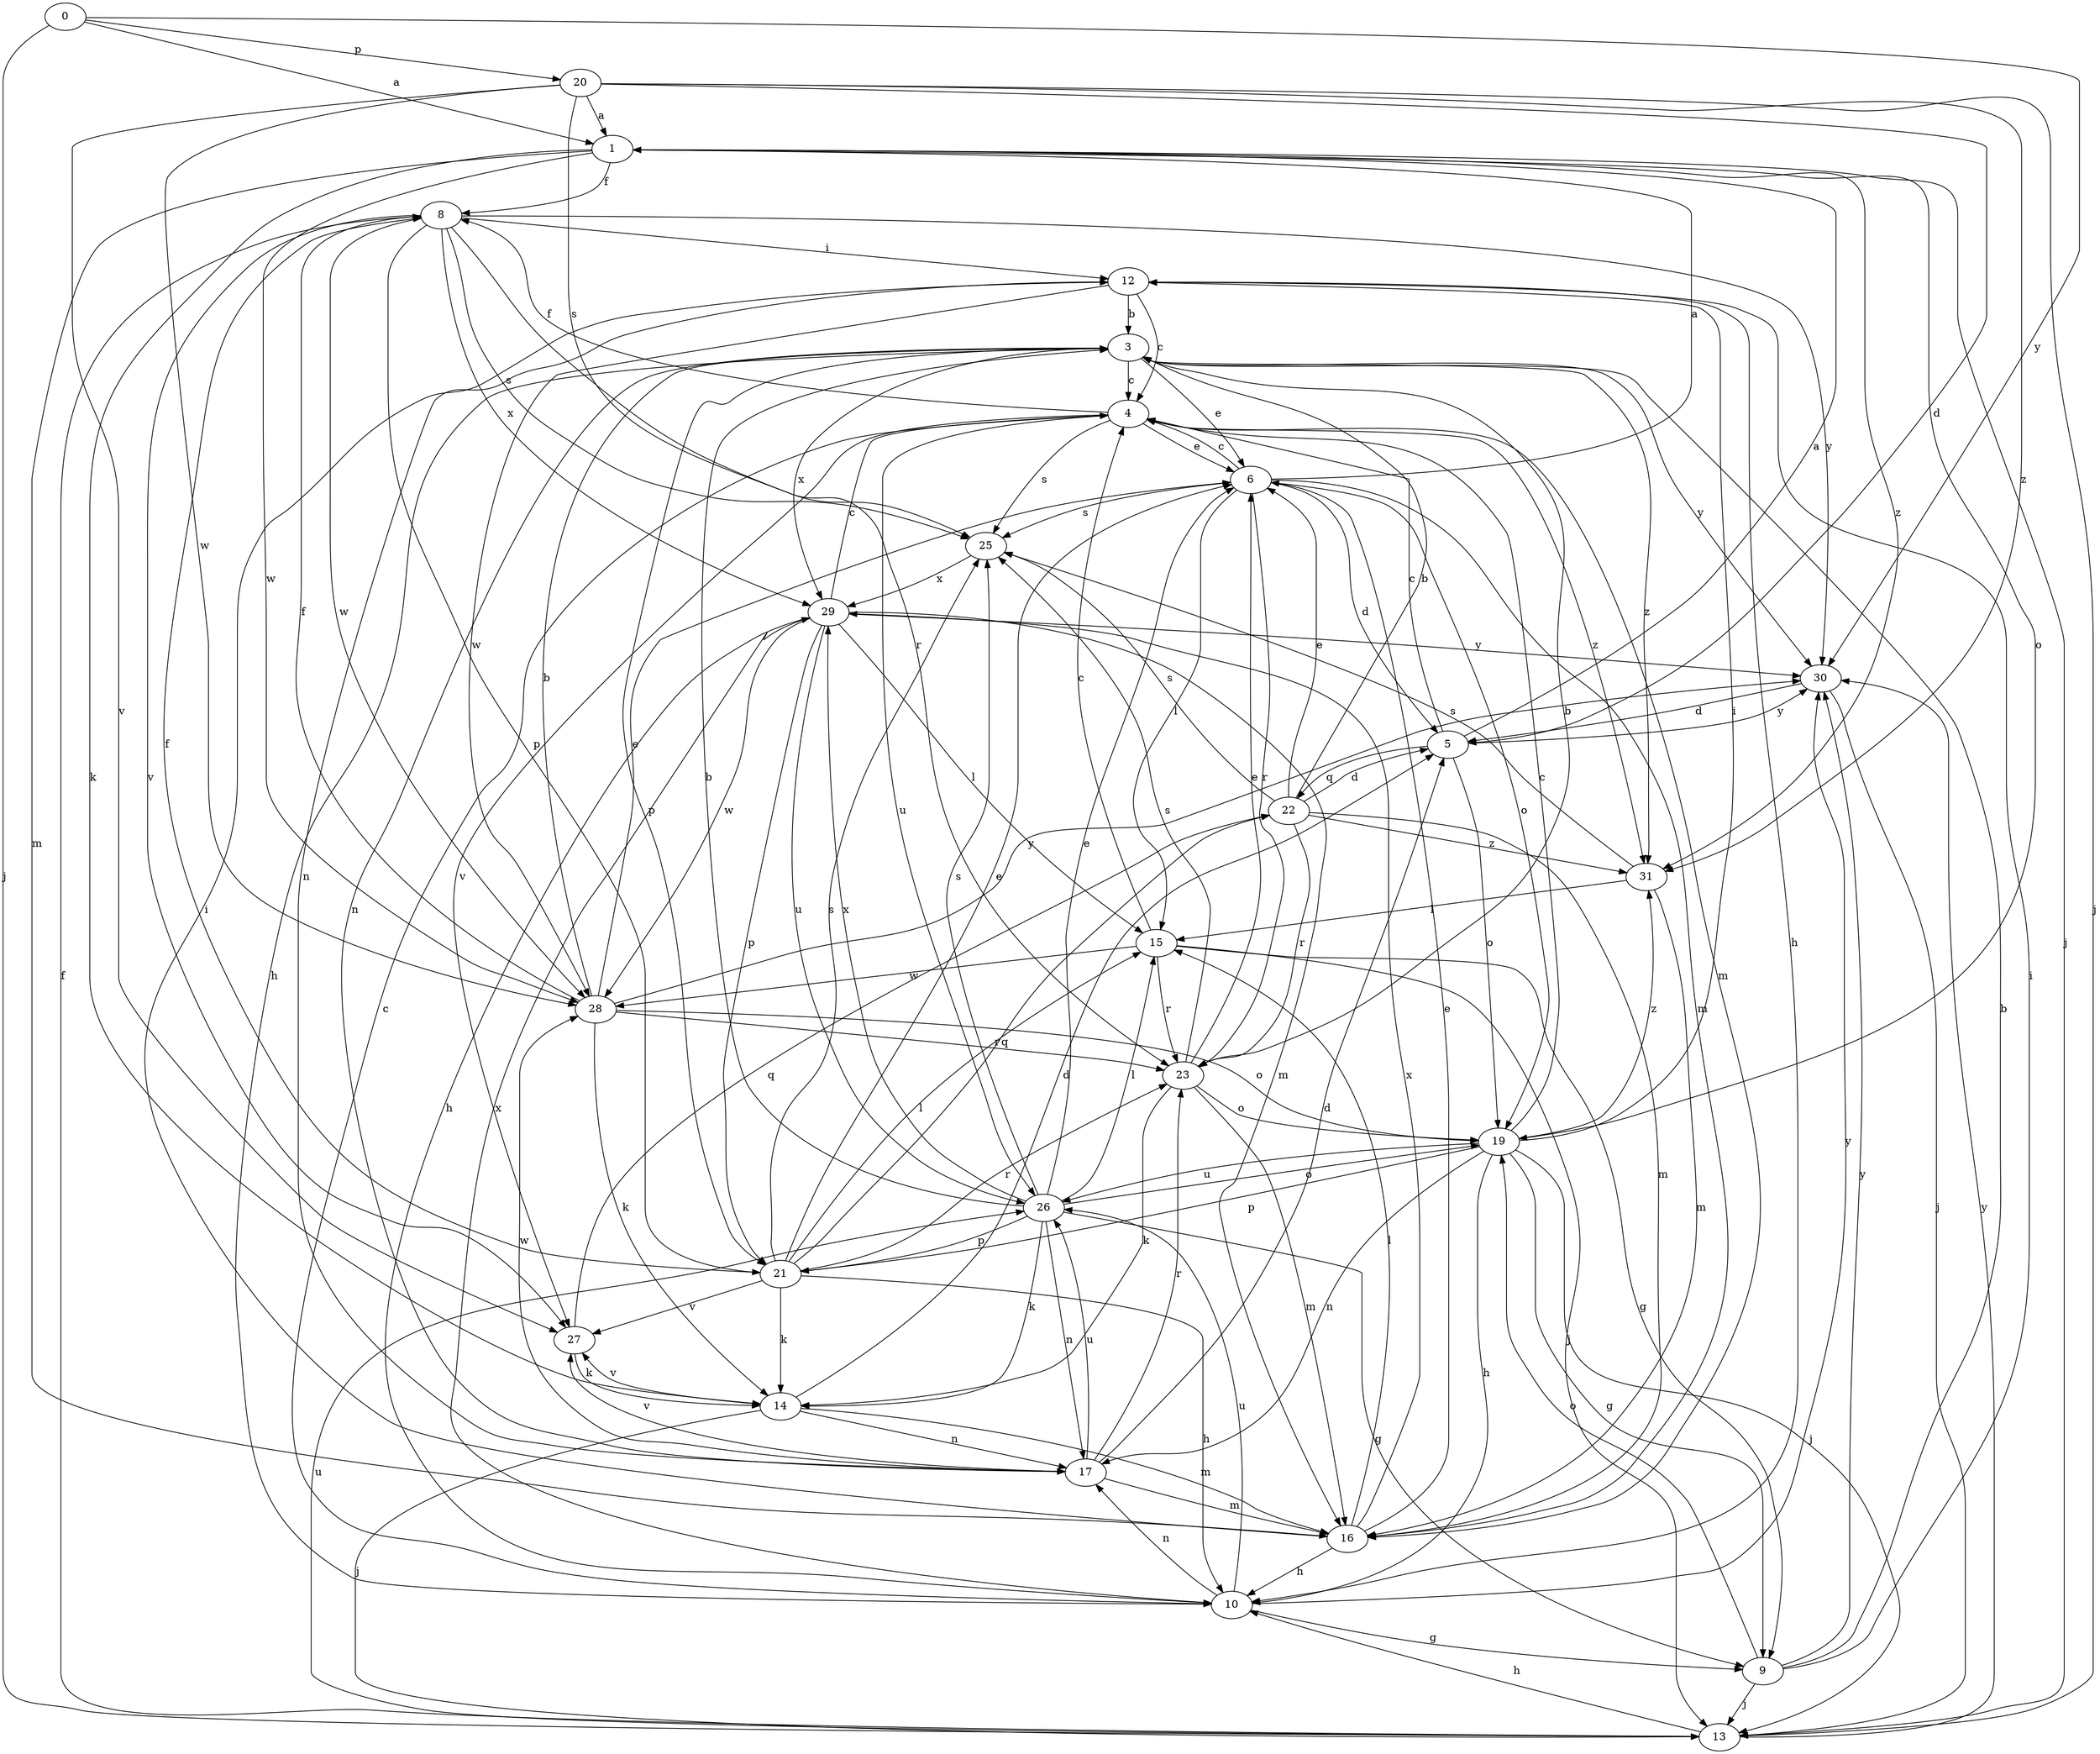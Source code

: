 strict digraph  {
0;
1;
3;
4;
5;
6;
8;
9;
10;
12;
13;
14;
15;
16;
17;
19;
20;
21;
22;
23;
25;
26;
27;
28;
29;
30;
31;
0 -> 1  [label=a];
0 -> 13  [label=j];
0 -> 20  [label=p];
0 -> 30  [label=y];
1 -> 8  [label=f];
1 -> 13  [label=j];
1 -> 14  [label=k];
1 -> 16  [label=m];
1 -> 19  [label=o];
1 -> 28  [label=w];
1 -> 31  [label=z];
3 -> 4  [label=c];
3 -> 6  [label=e];
3 -> 10  [label=h];
3 -> 17  [label=n];
3 -> 21  [label=p];
3 -> 29  [label=x];
3 -> 30  [label=y];
3 -> 31  [label=z];
4 -> 6  [label=e];
4 -> 8  [label=f];
4 -> 16  [label=m];
4 -> 25  [label=s];
4 -> 26  [label=u];
4 -> 27  [label=v];
4 -> 31  [label=z];
5 -> 1  [label=a];
5 -> 4  [label=c];
5 -> 19  [label=o];
5 -> 22  [label=q];
5 -> 30  [label=y];
6 -> 1  [label=a];
6 -> 4  [label=c];
6 -> 5  [label=d];
6 -> 15  [label=l];
6 -> 16  [label=m];
6 -> 19  [label=o];
6 -> 23  [label=r];
6 -> 25  [label=s];
8 -> 12  [label=i];
8 -> 21  [label=p];
8 -> 23  [label=r];
8 -> 25  [label=s];
8 -> 27  [label=v];
8 -> 28  [label=w];
8 -> 29  [label=x];
8 -> 30  [label=y];
9 -> 3  [label=b];
9 -> 12  [label=i];
9 -> 13  [label=j];
9 -> 19  [label=o];
9 -> 30  [label=y];
10 -> 4  [label=c];
10 -> 9  [label=g];
10 -> 17  [label=n];
10 -> 26  [label=u];
10 -> 29  [label=x];
10 -> 30  [label=y];
12 -> 3  [label=b];
12 -> 4  [label=c];
12 -> 10  [label=h];
12 -> 17  [label=n];
12 -> 28  [label=w];
13 -> 8  [label=f];
13 -> 10  [label=h];
13 -> 26  [label=u];
13 -> 30  [label=y];
14 -> 5  [label=d];
14 -> 13  [label=j];
14 -> 16  [label=m];
14 -> 17  [label=n];
14 -> 27  [label=v];
15 -> 4  [label=c];
15 -> 9  [label=g];
15 -> 13  [label=j];
15 -> 23  [label=r];
15 -> 28  [label=w];
16 -> 6  [label=e];
16 -> 10  [label=h];
16 -> 12  [label=i];
16 -> 15  [label=l];
16 -> 29  [label=x];
17 -> 5  [label=d];
17 -> 16  [label=m];
17 -> 23  [label=r];
17 -> 26  [label=u];
17 -> 27  [label=v];
17 -> 28  [label=w];
19 -> 4  [label=c];
19 -> 9  [label=g];
19 -> 10  [label=h];
19 -> 12  [label=i];
19 -> 13  [label=j];
19 -> 17  [label=n];
19 -> 21  [label=p];
19 -> 26  [label=u];
19 -> 31  [label=z];
20 -> 1  [label=a];
20 -> 5  [label=d];
20 -> 13  [label=j];
20 -> 25  [label=s];
20 -> 27  [label=v];
20 -> 28  [label=w];
20 -> 31  [label=z];
21 -> 6  [label=e];
21 -> 8  [label=f];
21 -> 10  [label=h];
21 -> 14  [label=k];
21 -> 15  [label=l];
21 -> 22  [label=q];
21 -> 23  [label=r];
21 -> 25  [label=s];
21 -> 27  [label=v];
22 -> 3  [label=b];
22 -> 5  [label=d];
22 -> 6  [label=e];
22 -> 16  [label=m];
22 -> 23  [label=r];
22 -> 25  [label=s];
22 -> 31  [label=z];
23 -> 3  [label=b];
23 -> 6  [label=e];
23 -> 14  [label=k];
23 -> 16  [label=m];
23 -> 19  [label=o];
23 -> 25  [label=s];
25 -> 29  [label=x];
26 -> 3  [label=b];
26 -> 6  [label=e];
26 -> 9  [label=g];
26 -> 14  [label=k];
26 -> 15  [label=l];
26 -> 17  [label=n];
26 -> 19  [label=o];
26 -> 21  [label=p];
26 -> 25  [label=s];
26 -> 29  [label=x];
27 -> 14  [label=k];
27 -> 22  [label=q];
28 -> 3  [label=b];
28 -> 6  [label=e];
28 -> 8  [label=f];
28 -> 14  [label=k];
28 -> 19  [label=o];
28 -> 23  [label=r];
28 -> 30  [label=y];
29 -> 4  [label=c];
29 -> 10  [label=h];
29 -> 15  [label=l];
29 -> 16  [label=m];
29 -> 21  [label=p];
29 -> 26  [label=u];
29 -> 28  [label=w];
29 -> 30  [label=y];
30 -> 5  [label=d];
30 -> 13  [label=j];
31 -> 15  [label=l];
31 -> 16  [label=m];
31 -> 25  [label=s];
}
